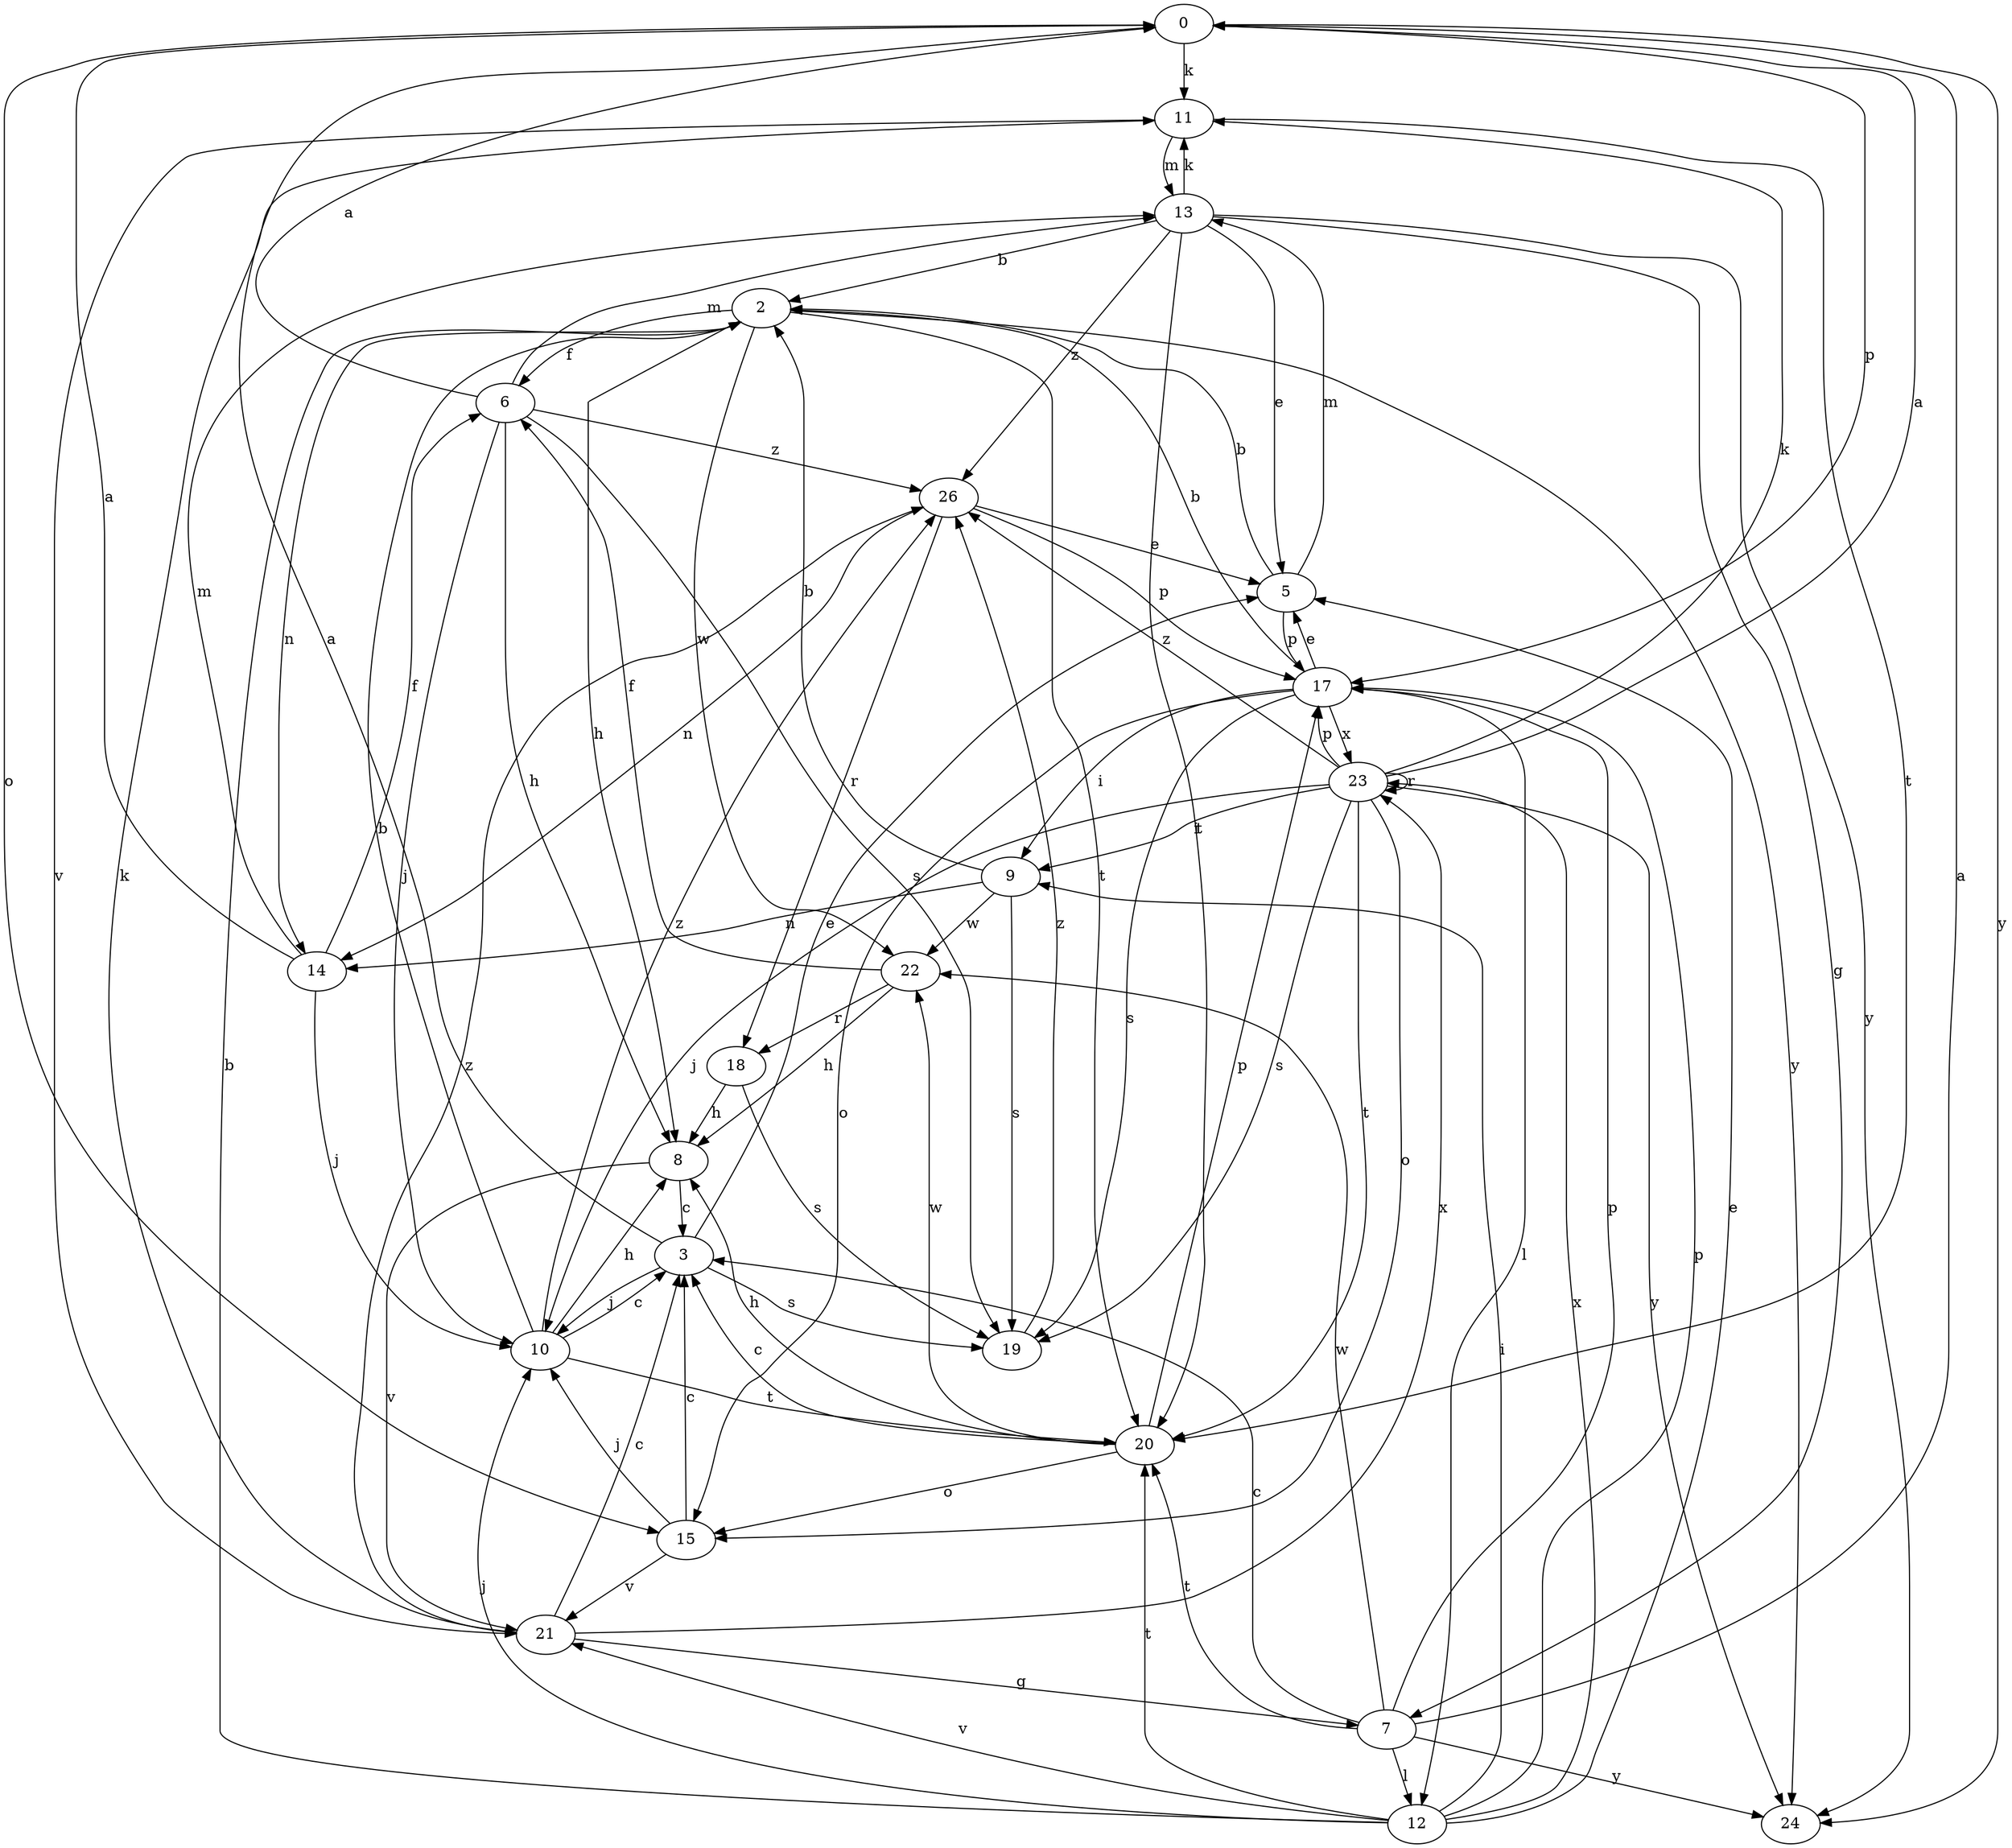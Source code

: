 digraph  {
0;
2;
3;
5;
6;
7;
8;
9;
10;
11;
12;
13;
14;
15;
17;
18;
19;
20;
21;
22;
23;
24;
26;
0 -> 11  [label=k];
0 -> 15  [label=o];
0 -> 17  [label=p];
0 -> 24  [label=y];
2 -> 6  [label=f];
2 -> 8  [label=h];
2 -> 14  [label=n];
2 -> 20  [label=t];
2 -> 22  [label=w];
2 -> 24  [label=y];
3 -> 0  [label=a];
3 -> 5  [label=e];
3 -> 10  [label=j];
3 -> 19  [label=s];
5 -> 2  [label=b];
5 -> 13  [label=m];
5 -> 17  [label=p];
6 -> 0  [label=a];
6 -> 8  [label=h];
6 -> 10  [label=j];
6 -> 13  [label=m];
6 -> 19  [label=s];
6 -> 26  [label=z];
7 -> 0  [label=a];
7 -> 3  [label=c];
7 -> 12  [label=l];
7 -> 17  [label=p];
7 -> 20  [label=t];
7 -> 22  [label=w];
7 -> 24  [label=y];
8 -> 3  [label=c];
8 -> 21  [label=v];
9 -> 2  [label=b];
9 -> 14  [label=n];
9 -> 19  [label=s];
9 -> 22  [label=w];
10 -> 2  [label=b];
10 -> 3  [label=c];
10 -> 8  [label=h];
10 -> 20  [label=t];
10 -> 26  [label=z];
11 -> 13  [label=m];
11 -> 20  [label=t];
11 -> 21  [label=v];
12 -> 2  [label=b];
12 -> 5  [label=e];
12 -> 9  [label=i];
12 -> 10  [label=j];
12 -> 17  [label=p];
12 -> 20  [label=t];
12 -> 21  [label=v];
12 -> 23  [label=x];
13 -> 2  [label=b];
13 -> 5  [label=e];
13 -> 7  [label=g];
13 -> 11  [label=k];
13 -> 20  [label=t];
13 -> 24  [label=y];
13 -> 26  [label=z];
14 -> 0  [label=a];
14 -> 6  [label=f];
14 -> 10  [label=j];
14 -> 13  [label=m];
15 -> 3  [label=c];
15 -> 10  [label=j];
15 -> 21  [label=v];
17 -> 2  [label=b];
17 -> 5  [label=e];
17 -> 9  [label=i];
17 -> 12  [label=l];
17 -> 15  [label=o];
17 -> 19  [label=s];
17 -> 23  [label=x];
18 -> 8  [label=h];
18 -> 19  [label=s];
19 -> 26  [label=z];
20 -> 3  [label=c];
20 -> 8  [label=h];
20 -> 15  [label=o];
20 -> 17  [label=p];
20 -> 22  [label=w];
21 -> 3  [label=c];
21 -> 7  [label=g];
21 -> 11  [label=k];
21 -> 23  [label=x];
21 -> 26  [label=z];
22 -> 6  [label=f];
22 -> 8  [label=h];
22 -> 18  [label=r];
23 -> 0  [label=a];
23 -> 9  [label=i];
23 -> 10  [label=j];
23 -> 11  [label=k];
23 -> 15  [label=o];
23 -> 17  [label=p];
23 -> 19  [label=s];
23 -> 20  [label=t];
23 -> 24  [label=y];
23 -> 26  [label=z];
23 -> 23  [label=r];
26 -> 5  [label=e];
26 -> 14  [label=n];
26 -> 17  [label=p];
26 -> 18  [label=r];
}
